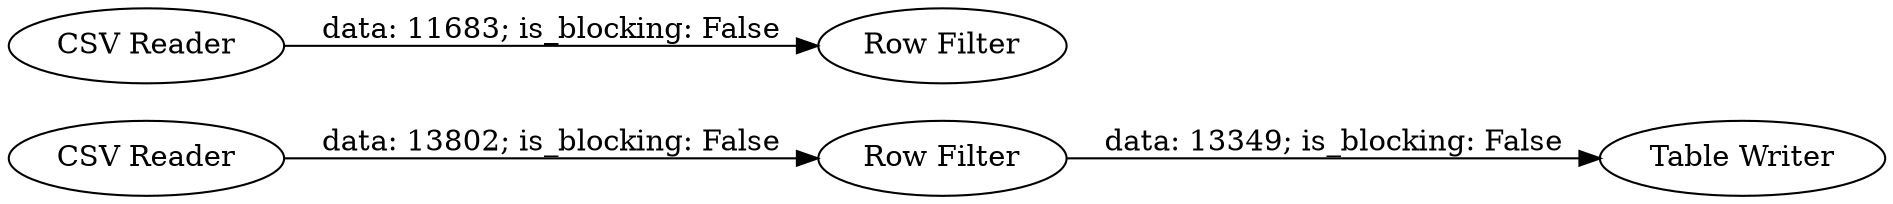 digraph {
	"1141561925929917733_5" [label="Table Writer"]
	"1141561925929917733_4" [label="Row Filter"]
	"1141561925929917733_2" [label="Row Filter"]
	"1141561925929917733_1" [label="CSV Reader"]
	"1141561925929917733_3" [label="CSV Reader"]
	"1141561925929917733_3" -> "1141561925929917733_4" [label="data: 11683; is_blocking: False"]
	"1141561925929917733_1" -> "1141561925929917733_2" [label="data: 13802; is_blocking: False"]
	"1141561925929917733_2" -> "1141561925929917733_5" [label="data: 13349; is_blocking: False"]
	rankdir=LR
}
